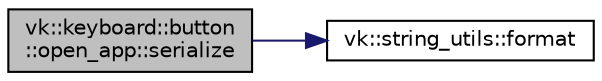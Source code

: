 digraph "vk::keyboard::button::open_app::serialize"
{
 // LATEX_PDF_SIZE
  edge [fontname="Helvetica",fontsize="10",labelfontname="Helvetica",labelfontsize="10"];
  node [fontname="Helvetica",fontsize="10",shape=record];
  rankdir="LR";
  Node1 [label="vk::keyboard::button\l::open_app::serialize",height=0.2,width=0.4,color="black", fillcolor="grey75", style="filled", fontcolor="black",tooltip=" "];
  Node1 -> Node2 [color="midnightblue",fontsize="10",style="solid",fontname="Helvetica"];
  Node2 [label="vk::string_utils::format",height=0.2,width=0.4,color="black", fillcolor="white", style="filled",URL="$namespacevk_1_1string__utils.html#aeb80a403f0a69bcbb3fe26964e85bff0",tooltip=" "];
}
